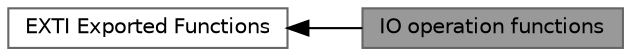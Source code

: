 digraph "IO operation functions"
{
 // LATEX_PDF_SIZE
  bgcolor="transparent";
  edge [fontname=Helvetica,fontsize=10,labelfontname=Helvetica,labelfontsize=10];
  node [fontname=Helvetica,fontsize=10,shape=box,height=0.2,width=0.4];
  rankdir=LR;
  Node2 [id="Node000002",label="EXTI Exported Functions",height=0.2,width=0.4,color="grey40", fillcolor="white", style="filled",URL="$group___e_x_t_i___exported___functions.html",tooltip="EXTI Exported Functions."];
  Node1 [id="Node000001",label="IO operation functions",height=0.2,width=0.4,color="gray40", fillcolor="grey60", style="filled", fontcolor="black",tooltip="IO operation functions."];
  Node2->Node1 [shape=plaintext, dir="back", style="solid"];
}
